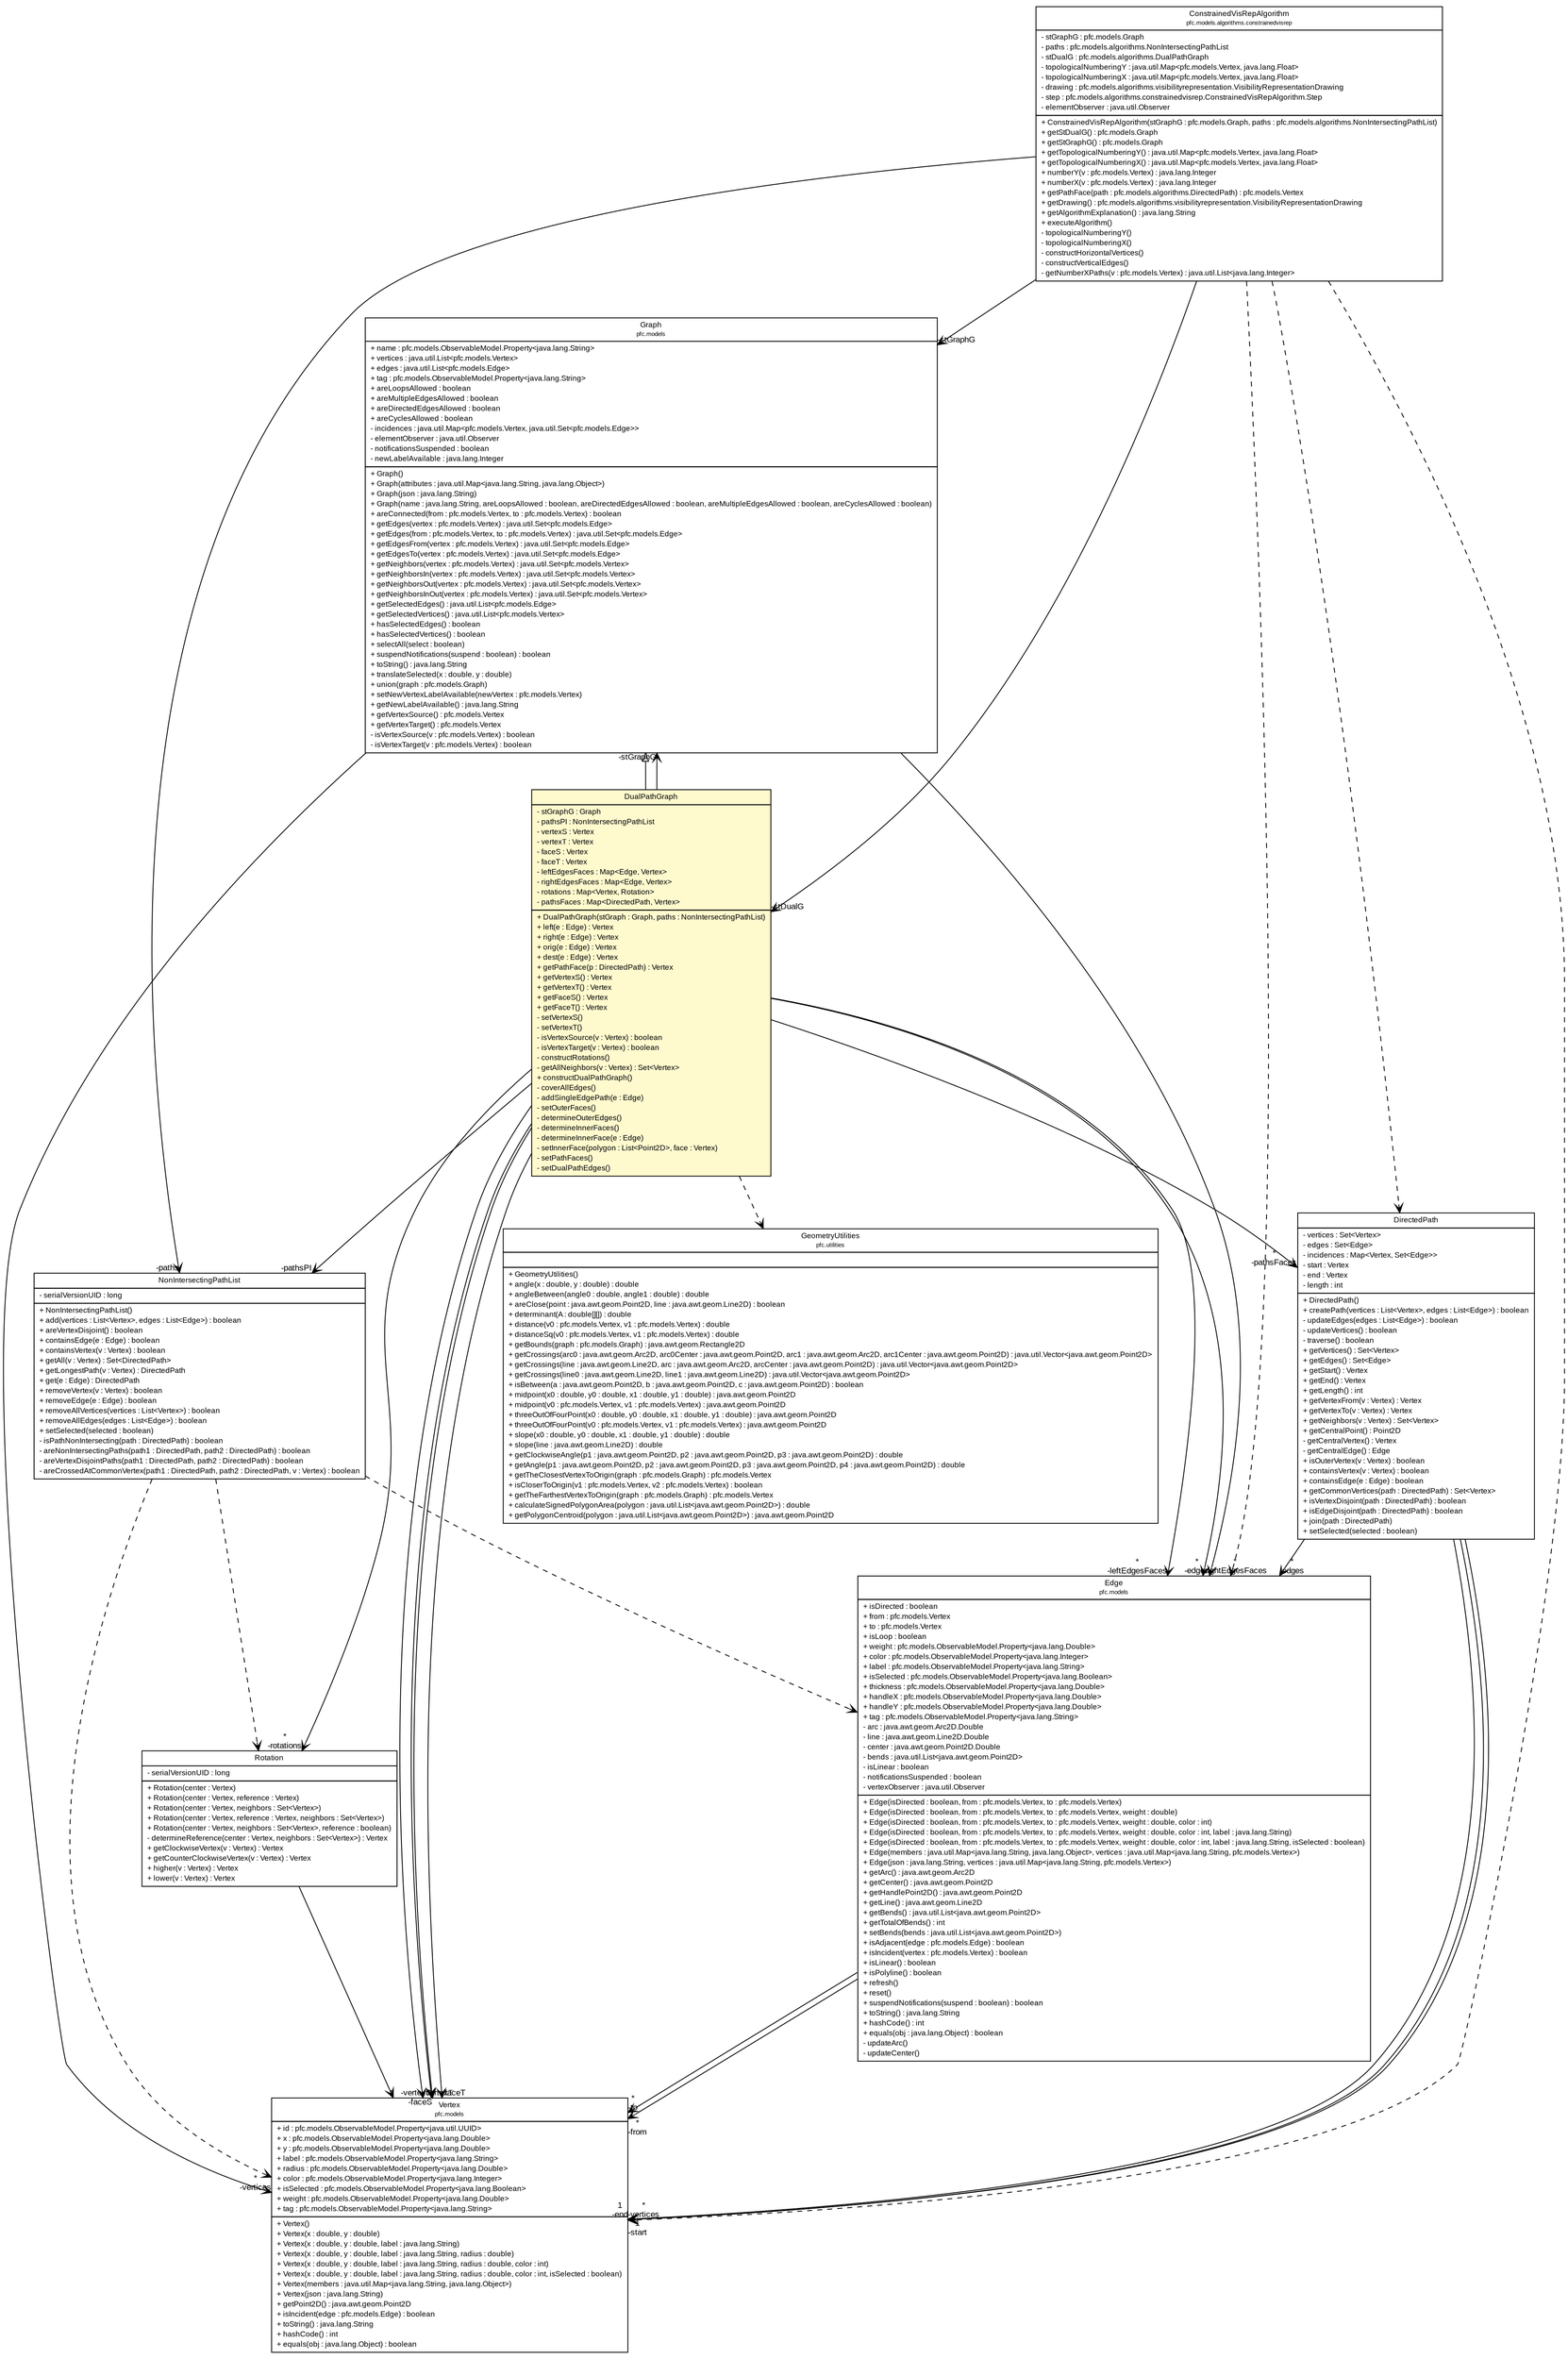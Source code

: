 #!/usr/local/bin/dot
#
# Class diagram 
# Generated by UMLGraph version R5_6 (http://www.umlgraph.org/)
#

digraph G {
	edge [fontname="arial",fontsize=10,labelfontname="arial",labelfontsize=10];
	node [fontname="arial",fontsize=10,shape=plaintext];
	nodesep=0.25;
	ranksep=0.5;
	// pfc.models.Vertex
	c6515 [label=<<table title="pfc.models.Vertex" border="0" cellborder="1" cellspacing="0" cellpadding="2" port="p" href="../Vertex.html">
		<tr><td><table border="0" cellspacing="0" cellpadding="1">
<tr><td align="center" balign="center"> Vertex </td></tr>
<tr><td align="center" balign="center"><font point-size="7.0"> pfc.models </font></td></tr>
		</table></td></tr>
		<tr><td><table border="0" cellspacing="0" cellpadding="1">
<tr><td align="left" balign="left"> + id : pfc.models.ObservableModel.Property&lt;java.util.UUID&gt; </td></tr>
<tr><td align="left" balign="left"> + x : pfc.models.ObservableModel.Property&lt;java.lang.Double&gt; </td></tr>
<tr><td align="left" balign="left"> + y : pfc.models.ObservableModel.Property&lt;java.lang.Double&gt; </td></tr>
<tr><td align="left" balign="left"> + label : pfc.models.ObservableModel.Property&lt;java.lang.String&gt; </td></tr>
<tr><td align="left" balign="left"> + radius : pfc.models.ObservableModel.Property&lt;java.lang.Double&gt; </td></tr>
<tr><td align="left" balign="left"> + color : pfc.models.ObservableModel.Property&lt;java.lang.Integer&gt; </td></tr>
<tr><td align="left" balign="left"> + isSelected : pfc.models.ObservableModel.Property&lt;java.lang.Boolean&gt; </td></tr>
<tr><td align="left" balign="left"> + weight : pfc.models.ObservableModel.Property&lt;java.lang.Double&gt; </td></tr>
<tr><td align="left" balign="left"> + tag : pfc.models.ObservableModel.Property&lt;java.lang.String&gt; </td></tr>
		</table></td></tr>
		<tr><td><table border="0" cellspacing="0" cellpadding="1">
<tr><td align="left" balign="left"> + Vertex() </td></tr>
<tr><td align="left" balign="left"> + Vertex(x : double, y : double) </td></tr>
<tr><td align="left" balign="left"> + Vertex(x : double, y : double, label : java.lang.String) </td></tr>
<tr><td align="left" balign="left"> + Vertex(x : double, y : double, label : java.lang.String, radius : double) </td></tr>
<tr><td align="left" balign="left"> + Vertex(x : double, y : double, label : java.lang.String, radius : double, color : int) </td></tr>
<tr><td align="left" balign="left"> + Vertex(x : double, y : double, label : java.lang.String, radius : double, color : int, isSelected : boolean) </td></tr>
<tr><td align="left" balign="left"> + Vertex(members : java.util.Map&lt;java.lang.String, java.lang.Object&gt;) </td></tr>
<tr><td align="left" balign="left"> + Vertex(json : java.lang.String) </td></tr>
<tr><td align="left" balign="left"> + getPoint2D() : java.awt.geom.Point2D </td></tr>
<tr><td align="left" balign="left"> + isIncident(edge : pfc.models.Edge) : boolean </td></tr>
<tr><td align="left" balign="left"> + toString() : java.lang.String </td></tr>
<tr><td align="left" balign="left"> + hashCode() : int </td></tr>
<tr><td align="left" balign="left"> + equals(obj : java.lang.Object) : boolean </td></tr>
		</table></td></tr>
		</table>>, URL="../Vertex.html", fontname="arial", fontcolor="black", fontsize=9.0];
	// pfc.models.Graph
	c6519 [label=<<table title="pfc.models.Graph" border="0" cellborder="1" cellspacing="0" cellpadding="2" port="p" href="../Graph.html">
		<tr><td><table border="0" cellspacing="0" cellpadding="1">
<tr><td align="center" balign="center"> Graph </td></tr>
<tr><td align="center" balign="center"><font point-size="7.0"> pfc.models </font></td></tr>
		</table></td></tr>
		<tr><td><table border="0" cellspacing="0" cellpadding="1">
<tr><td align="left" balign="left"> + name : pfc.models.ObservableModel.Property&lt;java.lang.String&gt; </td></tr>
<tr><td align="left" balign="left"> + vertices : java.util.List&lt;pfc.models.Vertex&gt; </td></tr>
<tr><td align="left" balign="left"> + edges : java.util.List&lt;pfc.models.Edge&gt; </td></tr>
<tr><td align="left" balign="left"> + tag : pfc.models.ObservableModel.Property&lt;java.lang.String&gt; </td></tr>
<tr><td align="left" balign="left"> + areLoopsAllowed : boolean </td></tr>
<tr><td align="left" balign="left"> + areMultipleEdgesAllowed : boolean </td></tr>
<tr><td align="left" balign="left"> + areDirectedEdgesAllowed : boolean </td></tr>
<tr><td align="left" balign="left"> + areCyclesAllowed : boolean </td></tr>
<tr><td align="left" balign="left"> - incidences : java.util.Map&lt;pfc.models.Vertex, java.util.Set&lt;pfc.models.Edge&gt;&gt; </td></tr>
<tr><td align="left" balign="left"> - elementObserver : java.util.Observer </td></tr>
<tr><td align="left" balign="left"> - notificationsSuspended : boolean </td></tr>
<tr><td align="left" balign="left"> - newLabelAvailable : java.lang.Integer </td></tr>
		</table></td></tr>
		<tr><td><table border="0" cellspacing="0" cellpadding="1">
<tr><td align="left" balign="left"> + Graph() </td></tr>
<tr><td align="left" balign="left"> + Graph(attributes : java.util.Map&lt;java.lang.String, java.lang.Object&gt;) </td></tr>
<tr><td align="left" balign="left"> + Graph(json : java.lang.String) </td></tr>
<tr><td align="left" balign="left"> + Graph(name : java.lang.String, areLoopsAllowed : boolean, areDirectedEdgesAllowed : boolean, areMultipleEdgesAllowed : boolean, areCyclesAllowed : boolean) </td></tr>
<tr><td align="left" balign="left"> + areConnected(from : pfc.models.Vertex, to : pfc.models.Vertex) : boolean </td></tr>
<tr><td align="left" balign="left"> + getEdges(vertex : pfc.models.Vertex) : java.util.Set&lt;pfc.models.Edge&gt; </td></tr>
<tr><td align="left" balign="left"> + getEdges(from : pfc.models.Vertex, to : pfc.models.Vertex) : java.util.Set&lt;pfc.models.Edge&gt; </td></tr>
<tr><td align="left" balign="left"> + getEdgesFrom(vertex : pfc.models.Vertex) : java.util.Set&lt;pfc.models.Edge&gt; </td></tr>
<tr><td align="left" balign="left"> + getEdgesTo(vertex : pfc.models.Vertex) : java.util.Set&lt;pfc.models.Edge&gt; </td></tr>
<tr><td align="left" balign="left"> + getNeighbors(vertex : pfc.models.Vertex) : java.util.Set&lt;pfc.models.Vertex&gt; </td></tr>
<tr><td align="left" balign="left"> + getNeighborsIn(vertex : pfc.models.Vertex) : java.util.Set&lt;pfc.models.Vertex&gt; </td></tr>
<tr><td align="left" balign="left"> + getNeighborsOut(vertex : pfc.models.Vertex) : java.util.Set&lt;pfc.models.Vertex&gt; </td></tr>
<tr><td align="left" balign="left"> + getNeighborsInOut(vertex : pfc.models.Vertex) : java.util.Set&lt;pfc.models.Vertex&gt; </td></tr>
<tr><td align="left" balign="left"> + getSelectedEdges() : java.util.List&lt;pfc.models.Edge&gt; </td></tr>
<tr><td align="left" balign="left"> + getSelectedVertices() : java.util.List&lt;pfc.models.Vertex&gt; </td></tr>
<tr><td align="left" balign="left"> + hasSelectedEdges() : boolean </td></tr>
<tr><td align="left" balign="left"> + hasSelectedVertices() : boolean </td></tr>
<tr><td align="left" balign="left"> + selectAll(select : boolean) </td></tr>
<tr><td align="left" balign="left"> + suspendNotifications(suspend : boolean) : boolean </td></tr>
<tr><td align="left" balign="left"> + toString() : java.lang.String </td></tr>
<tr><td align="left" balign="left"> + translateSelected(x : double, y : double) </td></tr>
<tr><td align="left" balign="left"> + union(graph : pfc.models.Graph) </td></tr>
<tr><td align="left" balign="left"> + setNewVertexLabelAvailable(newVertex : pfc.models.Vertex) </td></tr>
<tr><td align="left" balign="left"> + getNewLabelAvailable() : java.lang.String </td></tr>
<tr><td align="left" balign="left"> + getVertexSource() : pfc.models.Vertex </td></tr>
<tr><td align="left" balign="left"> + getVertexTarget() : pfc.models.Vertex </td></tr>
<tr><td align="left" balign="left"> - isVertexSource(v : pfc.models.Vertex) : boolean </td></tr>
<tr><td align="left" balign="left"> - isVertexTarget(v : pfc.models.Vertex) : boolean </td></tr>
		</table></td></tr>
		</table>>, URL="../Graph.html", fontname="arial", fontcolor="black", fontsize=9.0];
	// pfc.models.Edge
	c6520 [label=<<table title="pfc.models.Edge" border="0" cellborder="1" cellspacing="0" cellpadding="2" port="p" href="../Edge.html">
		<tr><td><table border="0" cellspacing="0" cellpadding="1">
<tr><td align="center" balign="center"> Edge </td></tr>
<tr><td align="center" balign="center"><font point-size="7.0"> pfc.models </font></td></tr>
		</table></td></tr>
		<tr><td><table border="0" cellspacing="0" cellpadding="1">
<tr><td align="left" balign="left"> + isDirected : boolean </td></tr>
<tr><td align="left" balign="left"> + from : pfc.models.Vertex </td></tr>
<tr><td align="left" balign="left"> + to : pfc.models.Vertex </td></tr>
<tr><td align="left" balign="left"> + isLoop : boolean </td></tr>
<tr><td align="left" balign="left"> + weight : pfc.models.ObservableModel.Property&lt;java.lang.Double&gt; </td></tr>
<tr><td align="left" balign="left"> + color : pfc.models.ObservableModel.Property&lt;java.lang.Integer&gt; </td></tr>
<tr><td align="left" balign="left"> + label : pfc.models.ObservableModel.Property&lt;java.lang.String&gt; </td></tr>
<tr><td align="left" balign="left"> + isSelected : pfc.models.ObservableModel.Property&lt;java.lang.Boolean&gt; </td></tr>
<tr><td align="left" balign="left"> + thickness : pfc.models.ObservableModel.Property&lt;java.lang.Double&gt; </td></tr>
<tr><td align="left" balign="left"> + handleX : pfc.models.ObservableModel.Property&lt;java.lang.Double&gt; </td></tr>
<tr><td align="left" balign="left"> + handleY : pfc.models.ObservableModel.Property&lt;java.lang.Double&gt; </td></tr>
<tr><td align="left" balign="left"> + tag : pfc.models.ObservableModel.Property&lt;java.lang.String&gt; </td></tr>
<tr><td align="left" balign="left"> - arc : java.awt.geom.Arc2D.Double </td></tr>
<tr><td align="left" balign="left"> - line : java.awt.geom.Line2D.Double </td></tr>
<tr><td align="left" balign="left"> - center : java.awt.geom.Point2D.Double </td></tr>
<tr><td align="left" balign="left"> - bends : java.util.List&lt;java.awt.geom.Point2D&gt; </td></tr>
<tr><td align="left" balign="left"> - isLinear : boolean </td></tr>
<tr><td align="left" balign="left"> - notificationsSuspended : boolean </td></tr>
<tr><td align="left" balign="left"> - vertexObserver : java.util.Observer </td></tr>
		</table></td></tr>
		<tr><td><table border="0" cellspacing="0" cellpadding="1">
<tr><td align="left" balign="left"> + Edge(isDirected : boolean, from : pfc.models.Vertex, to : pfc.models.Vertex) </td></tr>
<tr><td align="left" balign="left"> + Edge(isDirected : boolean, from : pfc.models.Vertex, to : pfc.models.Vertex, weight : double) </td></tr>
<tr><td align="left" balign="left"> + Edge(isDirected : boolean, from : pfc.models.Vertex, to : pfc.models.Vertex, weight : double, color : int) </td></tr>
<tr><td align="left" balign="left"> + Edge(isDirected : boolean, from : pfc.models.Vertex, to : pfc.models.Vertex, weight : double, color : int, label : java.lang.String) </td></tr>
<tr><td align="left" balign="left"> + Edge(isDirected : boolean, from : pfc.models.Vertex, to : pfc.models.Vertex, weight : double, color : int, label : java.lang.String, isSelected : boolean) </td></tr>
<tr><td align="left" balign="left"> + Edge(members : java.util.Map&lt;java.lang.String, java.lang.Object&gt;, vertices : java.util.Map&lt;java.lang.String, pfc.models.Vertex&gt;) </td></tr>
<tr><td align="left" balign="left"> + Edge(json : java.lang.String, vertices : java.util.Map&lt;java.lang.String, pfc.models.Vertex&gt;) </td></tr>
<tr><td align="left" balign="left"> + getArc() : java.awt.geom.Arc2D </td></tr>
<tr><td align="left" balign="left"> + getCenter() : java.awt.geom.Point2D </td></tr>
<tr><td align="left" balign="left"> + getHandlePoint2D() : java.awt.geom.Point2D </td></tr>
<tr><td align="left" balign="left"> + getLine() : java.awt.geom.Line2D </td></tr>
<tr><td align="left" balign="left"> + getBends() : java.util.List&lt;java.awt.geom.Point2D&gt; </td></tr>
<tr><td align="left" balign="left"> + getTotalOfBends() : int </td></tr>
<tr><td align="left" balign="left"> + setBends(bends : java.util.List&lt;java.awt.geom.Point2D&gt;) </td></tr>
<tr><td align="left" balign="left"> + isAdjacent(edge : pfc.models.Edge) : boolean </td></tr>
<tr><td align="left" balign="left"> + isIncident(vertex : pfc.models.Vertex) : boolean </td></tr>
<tr><td align="left" balign="left"> + isLinear() : boolean </td></tr>
<tr><td align="left" balign="left"> + isPolyline() : boolean </td></tr>
<tr><td align="left" balign="left"> + refresh() </td></tr>
<tr><td align="left" balign="left"> + reset() </td></tr>
<tr><td align="left" balign="left"> + suspendNotifications(suspend : boolean) : boolean </td></tr>
<tr><td align="left" balign="left"> + toString() : java.lang.String </td></tr>
<tr><td align="left" balign="left"> + hashCode() : int </td></tr>
<tr><td align="left" balign="left"> + equals(obj : java.lang.Object) : boolean </td></tr>
<tr><td align="left" balign="left"> - updateArc() </td></tr>
<tr><td align="left" balign="left"> - updateCenter() </td></tr>
		</table></td></tr>
		</table>>, URL="../Edge.html", fontname="arial", fontcolor="black", fontsize=9.0];
	// pfc.models.algorithms.Rotation
	c6522 [label=<<table title="pfc.models.algorithms.Rotation" border="0" cellborder="1" cellspacing="0" cellpadding="2" port="p" href="./Rotation.html">
		<tr><td><table border="0" cellspacing="0" cellpadding="1">
<tr><td align="center" balign="center"> Rotation </td></tr>
		</table></td></tr>
		<tr><td><table border="0" cellspacing="0" cellpadding="1">
<tr><td align="left" balign="left"> - serialVersionUID : long </td></tr>
		</table></td></tr>
		<tr><td><table border="0" cellspacing="0" cellpadding="1">
<tr><td align="left" balign="left"> + Rotation(center : Vertex) </td></tr>
<tr><td align="left" balign="left"> + Rotation(center : Vertex, reference : Vertex) </td></tr>
<tr><td align="left" balign="left"> + Rotation(center : Vertex, neighbors : Set&lt;Vertex&gt;) </td></tr>
<tr><td align="left" balign="left"> + Rotation(center : Vertex, reference : Vertex, neighbors : Set&lt;Vertex&gt;) </td></tr>
<tr><td align="left" balign="left"> + Rotation(center : Vertex, neighbors : Set&lt;Vertex&gt;, reference : boolean) </td></tr>
<tr><td align="left" balign="left"> - determineReference(center : Vertex, neighbors : Set&lt;Vertex&gt;) : Vertex </td></tr>
<tr><td align="left" balign="left"> + getClockwiseVertex(v : Vertex) : Vertex </td></tr>
<tr><td align="left" balign="left"> + getCounterClockwiseVertex(v : Vertex) : Vertex </td></tr>
<tr><td align="left" balign="left"> + higher(v : Vertex) : Vertex </td></tr>
<tr><td align="left" balign="left"> + lower(v : Vertex) : Vertex </td></tr>
		</table></td></tr>
		</table>>, URL="./Rotation.html", fontname="arial", fontcolor="black", fontsize=9.0];
	// pfc.models.algorithms.NonIntersectingPathList
	c6523 [label=<<table title="pfc.models.algorithms.NonIntersectingPathList" border="0" cellborder="1" cellspacing="0" cellpadding="2" port="p" href="./NonIntersectingPathList.html">
		<tr><td><table border="0" cellspacing="0" cellpadding="1">
<tr><td align="center" balign="center"> NonIntersectingPathList </td></tr>
		</table></td></tr>
		<tr><td><table border="0" cellspacing="0" cellpadding="1">
<tr><td align="left" balign="left"> - serialVersionUID : long </td></tr>
		</table></td></tr>
		<tr><td><table border="0" cellspacing="0" cellpadding="1">
<tr><td align="left" balign="left"> + NonIntersectingPathList() </td></tr>
<tr><td align="left" balign="left"> + add(vertices : List&lt;Vertex&gt;, edges : List&lt;Edge&gt;) : boolean </td></tr>
<tr><td align="left" balign="left"> + areVertexDisjoint() : boolean </td></tr>
<tr><td align="left" balign="left"> + containsEdge(e : Edge) : boolean </td></tr>
<tr><td align="left" balign="left"> + containsVertex(v : Vertex) : boolean </td></tr>
<tr><td align="left" balign="left"> + getAll(v : Vertex) : Set&lt;DirectedPath&gt; </td></tr>
<tr><td align="left" balign="left"> + getLongestPath(v : Vertex) : DirectedPath </td></tr>
<tr><td align="left" balign="left"> + get(e : Edge) : DirectedPath </td></tr>
<tr><td align="left" balign="left"> + removeVertex(v : Vertex) : boolean </td></tr>
<tr><td align="left" balign="left"> + removeEdge(e : Edge) : boolean </td></tr>
<tr><td align="left" balign="left"> + removeAllVertices(vertices : List&lt;Vertex&gt;) : boolean </td></tr>
<tr><td align="left" balign="left"> + removeAllEdges(edges : List&lt;Edge&gt;) : boolean </td></tr>
<tr><td align="left" balign="left"> + setSelected(selected : boolean) </td></tr>
<tr><td align="left" balign="left"> - isPathNonIntersecting(path : DirectedPath) : boolean </td></tr>
<tr><td align="left" balign="left"> - areNonIntersectingPaths(path1 : DirectedPath, path2 : DirectedPath) : boolean </td></tr>
<tr><td align="left" balign="left"> - areVertexDisjointPaths(path1 : DirectedPath, path2 : DirectedPath) : boolean </td></tr>
<tr><td align="left" balign="left"> - areCrossedAtCommonVertex(path1 : DirectedPath, path2 : DirectedPath, v : Vertex) : boolean </td></tr>
		</table></td></tr>
		</table>>, URL="./NonIntersectingPathList.html", fontname="arial", fontcolor="black", fontsize=9.0];
	// pfc.models.algorithms.DualPathGraph
	c6524 [label=<<table title="pfc.models.algorithms.DualPathGraph" border="0" cellborder="1" cellspacing="0" cellpadding="2" port="p" bgcolor="lemonChiffon" href="./DualPathGraph.html">
		<tr><td><table border="0" cellspacing="0" cellpadding="1">
<tr><td align="center" balign="center"> DualPathGraph </td></tr>
		</table></td></tr>
		<tr><td><table border="0" cellspacing="0" cellpadding="1">
<tr><td align="left" balign="left"> - stGraphG : Graph </td></tr>
<tr><td align="left" balign="left"> - pathsPI : NonIntersectingPathList </td></tr>
<tr><td align="left" balign="left"> - vertexS : Vertex </td></tr>
<tr><td align="left" balign="left"> - vertexT : Vertex </td></tr>
<tr><td align="left" balign="left"> - faceS : Vertex </td></tr>
<tr><td align="left" balign="left"> - faceT : Vertex </td></tr>
<tr><td align="left" balign="left"> - leftEdgesFaces : Map&lt;Edge, Vertex&gt; </td></tr>
<tr><td align="left" balign="left"> - rightEdgesFaces : Map&lt;Edge, Vertex&gt; </td></tr>
<tr><td align="left" balign="left"> - rotations : Map&lt;Vertex, Rotation&gt; </td></tr>
<tr><td align="left" balign="left"> - pathsFaces : Map&lt;DirectedPath, Vertex&gt; </td></tr>
		</table></td></tr>
		<tr><td><table border="0" cellspacing="0" cellpadding="1">
<tr><td align="left" balign="left"> + DualPathGraph(stGraph : Graph, paths : NonIntersectingPathList) </td></tr>
<tr><td align="left" balign="left"> + left(e : Edge) : Vertex </td></tr>
<tr><td align="left" balign="left"> + right(e : Edge) : Vertex </td></tr>
<tr><td align="left" balign="left"> + orig(e : Edge) : Vertex </td></tr>
<tr><td align="left" balign="left"> + dest(e : Edge) : Vertex </td></tr>
<tr><td align="left" balign="left"> + getPathFace(p : DirectedPath) : Vertex </td></tr>
<tr><td align="left" balign="left"> + getVertexS() : Vertex </td></tr>
<tr><td align="left" balign="left"> + getVertexT() : Vertex </td></tr>
<tr><td align="left" balign="left"> + getFaceS() : Vertex </td></tr>
<tr><td align="left" balign="left"> + getFaceT() : Vertex </td></tr>
<tr><td align="left" balign="left"> - setVertexS() </td></tr>
<tr><td align="left" balign="left"> - setVertexT() </td></tr>
<tr><td align="left" balign="left"> - isVertexSource(v : Vertex) : boolean </td></tr>
<tr><td align="left" balign="left"> - isVertexTarget(v : Vertex) : boolean </td></tr>
<tr><td align="left" balign="left"> - constructRotations() </td></tr>
<tr><td align="left" balign="left"> - getAllNeighbors(v : Vertex) : Set&lt;Vertex&gt; </td></tr>
<tr><td align="left" balign="left"> + constructDualPathGraph() </td></tr>
<tr><td align="left" balign="left"> - coverAllEdges() </td></tr>
<tr><td align="left" balign="left"> - addSingleEdgePath(e : Edge) </td></tr>
<tr><td align="left" balign="left"> - setOuterFaces() </td></tr>
<tr><td align="left" balign="left"> - determineOuterEdges() </td></tr>
<tr><td align="left" balign="left"> - determineInnerFaces() </td></tr>
<tr><td align="left" balign="left"> - determineInnerFace(e : Edge) </td></tr>
<tr><td align="left" balign="left"> - setInnerFace(polygon : List&lt;Point2D&gt;, face : Vertex) </td></tr>
<tr><td align="left" balign="left"> - setPathFaces() </td></tr>
<tr><td align="left" balign="left"> - setDualPathEdges() </td></tr>
		</table></td></tr>
		</table>>, URL="./DualPathGraph.html", fontname="arial", fontcolor="black", fontsize=9.0];
	// pfc.models.algorithms.DirectedPath
	c6526 [label=<<table title="pfc.models.algorithms.DirectedPath" border="0" cellborder="1" cellspacing="0" cellpadding="2" port="p" href="./DirectedPath.html">
		<tr><td><table border="0" cellspacing="0" cellpadding="1">
<tr><td align="center" balign="center"> DirectedPath </td></tr>
		</table></td></tr>
		<tr><td><table border="0" cellspacing="0" cellpadding="1">
<tr><td align="left" balign="left"> - vertices : Set&lt;Vertex&gt; </td></tr>
<tr><td align="left" balign="left"> - edges : Set&lt;Edge&gt; </td></tr>
<tr><td align="left" balign="left"> - incidences : Map&lt;Vertex, Set&lt;Edge&gt;&gt; </td></tr>
<tr><td align="left" balign="left"> - start : Vertex </td></tr>
<tr><td align="left" balign="left"> - end : Vertex </td></tr>
<tr><td align="left" balign="left"> - length : int </td></tr>
		</table></td></tr>
		<tr><td><table border="0" cellspacing="0" cellpadding="1">
<tr><td align="left" balign="left"> + DirectedPath() </td></tr>
<tr><td align="left" balign="left"> + createPath(vertices : List&lt;Vertex&gt;, edges : List&lt;Edge&gt;) : boolean </td></tr>
<tr><td align="left" balign="left"> - updateEdges(edges : List&lt;Edge&gt;) : boolean </td></tr>
<tr><td align="left" balign="left"> - updateVertices() : boolean </td></tr>
<tr><td align="left" balign="left"> - traverse() : boolean </td></tr>
<tr><td align="left" balign="left"> + getVertices() : Set&lt;Vertex&gt; </td></tr>
<tr><td align="left" balign="left"> + getEdges() : Set&lt;Edge&gt; </td></tr>
<tr><td align="left" balign="left"> + getStart() : Vertex </td></tr>
<tr><td align="left" balign="left"> + getEnd() : Vertex </td></tr>
<tr><td align="left" balign="left"> + getLength() : int </td></tr>
<tr><td align="left" balign="left"> + getVertexFrom(v : Vertex) : Vertex </td></tr>
<tr><td align="left" balign="left"> + getVertexTo(v : Vertex) : Vertex </td></tr>
<tr><td align="left" balign="left"> + getNeighbors(v : Vertex) : Set&lt;Vertex&gt; </td></tr>
<tr><td align="left" balign="left"> + getCentralPoint() : Point2D </td></tr>
<tr><td align="left" balign="left"> - getCentralVertex() : Vertex </td></tr>
<tr><td align="left" balign="left"> - getCentralEdge() : Edge </td></tr>
<tr><td align="left" balign="left"> + isOuterVertex(v : Vertex) : boolean </td></tr>
<tr><td align="left" balign="left"> + containsVertex(v : Vertex) : boolean </td></tr>
<tr><td align="left" balign="left"> + containsEdge(e : Edge) : boolean </td></tr>
<tr><td align="left" balign="left"> + getCommonVertices(path : DirectedPath) : Set&lt;Vertex&gt; </td></tr>
<tr><td align="left" balign="left"> + isVertexDisjoint(path : DirectedPath) : boolean </td></tr>
<tr><td align="left" balign="left"> + isEdgeDisjoint(path : DirectedPath) : boolean </td></tr>
<tr><td align="left" balign="left"> + join(path : DirectedPath) </td></tr>
<tr><td align="left" balign="left"> + setSelected(selected : boolean) </td></tr>
		</table></td></tr>
		</table>>, URL="./DirectedPath.html", fontname="arial", fontcolor="black", fontsize=9.0];
	// pfc.models.algorithms.constrainedvisrep.ConstrainedVisRepAlgorithm
	c6529 [label=<<table title="pfc.models.algorithms.constrainedvisrep.ConstrainedVisRepAlgorithm" border="0" cellborder="1" cellspacing="0" cellpadding="2" port="p" href="./constrainedvisrep/ConstrainedVisRepAlgorithm.html">
		<tr><td><table border="0" cellspacing="0" cellpadding="1">
<tr><td align="center" balign="center"> ConstrainedVisRepAlgorithm </td></tr>
<tr><td align="center" balign="center"><font point-size="7.0"> pfc.models.algorithms.constrainedvisrep </font></td></tr>
		</table></td></tr>
		<tr><td><table border="0" cellspacing="0" cellpadding="1">
<tr><td align="left" balign="left"> - stGraphG : pfc.models.Graph </td></tr>
<tr><td align="left" balign="left"> - paths : pfc.models.algorithms.NonIntersectingPathList </td></tr>
<tr><td align="left" balign="left"> - stDualG : pfc.models.algorithms.DualPathGraph </td></tr>
<tr><td align="left" balign="left"> - topologicalNumberingY : java.util.Map&lt;pfc.models.Vertex, java.lang.Float&gt; </td></tr>
<tr><td align="left" balign="left"> - topologicalNumberingX : java.util.Map&lt;pfc.models.Vertex, java.lang.Float&gt; </td></tr>
<tr><td align="left" balign="left"> - drawing : pfc.models.algorithms.visibilityrepresentation.VisibilityRepresentationDrawing </td></tr>
<tr><td align="left" balign="left"> - step : pfc.models.algorithms.constrainedvisrep.ConstrainedVisRepAlgorithm.Step </td></tr>
<tr><td align="left" balign="left"> - elementObserver : java.util.Observer </td></tr>
		</table></td></tr>
		<tr><td><table border="0" cellspacing="0" cellpadding="1">
<tr><td align="left" balign="left"> + ConstrainedVisRepAlgorithm(stGraphG : pfc.models.Graph, paths : pfc.models.algorithms.NonIntersectingPathList) </td></tr>
<tr><td align="left" balign="left"> + getStDualG() : pfc.models.Graph </td></tr>
<tr><td align="left" balign="left"> + getStGraphG() : pfc.models.Graph </td></tr>
<tr><td align="left" balign="left"> + getTopologicalNumberingY() : java.util.Map&lt;pfc.models.Vertex, java.lang.Float&gt; </td></tr>
<tr><td align="left" balign="left"> + getTopologicalNumberingX() : java.util.Map&lt;pfc.models.Vertex, java.lang.Float&gt; </td></tr>
<tr><td align="left" balign="left"> + numberY(v : pfc.models.Vertex) : java.lang.Integer </td></tr>
<tr><td align="left" balign="left"> + numberX(v : pfc.models.Vertex) : java.lang.Integer </td></tr>
<tr><td align="left" balign="left"> + getPathFace(path : pfc.models.algorithms.DirectedPath) : pfc.models.Vertex </td></tr>
<tr><td align="left" balign="left"> + getDrawing() : pfc.models.algorithms.visibilityrepresentation.VisibilityRepresentationDrawing </td></tr>
<tr><td align="left" balign="left"> + getAlgorithmExplanation() : java.lang.String </td></tr>
<tr><td align="left" balign="left"> + executeAlgorithm() </td></tr>
<tr><td align="left" balign="left"> - topologicalNumberingY() </td></tr>
<tr><td align="left" balign="left"> - topologicalNumberingX() </td></tr>
<tr><td align="left" balign="left"> - constructHorizontalVertices() </td></tr>
<tr><td align="left" balign="left"> - constructVerticalEdges() </td></tr>
<tr><td align="left" balign="left"> - getNumberXPaths(v : pfc.models.Vertex) : java.util.List&lt;java.lang.Integer&gt; </td></tr>
		</table></td></tr>
		</table>>, URL="./constrainedvisrep/ConstrainedVisRepAlgorithm.html", fontname="arial", fontcolor="black", fontsize=9.0];
	// pfc.utilities.GeometryUtilities
	c6567 [label=<<table title="pfc.utilities.GeometryUtilities" border="0" cellborder="1" cellspacing="0" cellpadding="2" port="p" href="../../utilities/GeometryUtilities.html">
		<tr><td><table border="0" cellspacing="0" cellpadding="1">
<tr><td align="center" balign="center"> GeometryUtilities </td></tr>
<tr><td align="center" balign="center"><font point-size="7.0"> pfc.utilities </font></td></tr>
		</table></td></tr>
		<tr><td><table border="0" cellspacing="0" cellpadding="1">
<tr><td align="left" balign="left">  </td></tr>
		</table></td></tr>
		<tr><td><table border="0" cellspacing="0" cellpadding="1">
<tr><td align="left" balign="left"> + GeometryUtilities() </td></tr>
<tr><td align="left" balign="left"> + angle(x : double, y : double) : double </td></tr>
<tr><td align="left" balign="left"> + angleBetween(angle0 : double, angle1 : double) : double </td></tr>
<tr><td align="left" balign="left"> + areClose(point : java.awt.geom.Point2D, line : java.awt.geom.Line2D) : boolean </td></tr>
<tr><td align="left" balign="left"> + determinant(A : double[][]) : double </td></tr>
<tr><td align="left" balign="left"> + distance(v0 : pfc.models.Vertex, v1 : pfc.models.Vertex) : double </td></tr>
<tr><td align="left" balign="left"> + distanceSq(v0 : pfc.models.Vertex, v1 : pfc.models.Vertex) : double </td></tr>
<tr><td align="left" balign="left"> + getBounds(graph : pfc.models.Graph) : java.awt.geom.Rectangle2D </td></tr>
<tr><td align="left" balign="left"> + getCrossings(arc0 : java.awt.geom.Arc2D, arc0Center : java.awt.geom.Point2D, arc1 : java.awt.geom.Arc2D, arc1Center : java.awt.geom.Point2D) : java.util.Vector&lt;java.awt.geom.Point2D&gt; </td></tr>
<tr><td align="left" balign="left"> + getCrossings(line : java.awt.geom.Line2D, arc : java.awt.geom.Arc2D, arcCenter : java.awt.geom.Point2D) : java.util.Vector&lt;java.awt.geom.Point2D&gt; </td></tr>
<tr><td align="left" balign="left"> + getCrossings(line0 : java.awt.geom.Line2D, line1 : java.awt.geom.Line2D) : java.util.Vector&lt;java.awt.geom.Point2D&gt; </td></tr>
<tr><td align="left" balign="left"> + isBetween(a : java.awt.geom.Point2D, b : java.awt.geom.Point2D, c : java.awt.geom.Point2D) : boolean </td></tr>
<tr><td align="left" balign="left"> + midpoint(x0 : double, y0 : double, x1 : double, y1 : double) : java.awt.geom.Point2D </td></tr>
<tr><td align="left" balign="left"> + midpoint(v0 : pfc.models.Vertex, v1 : pfc.models.Vertex) : java.awt.geom.Point2D </td></tr>
<tr><td align="left" balign="left"> + threeOutOfFourPoint(x0 : double, y0 : double, x1 : double, y1 : double) : java.awt.geom.Point2D </td></tr>
<tr><td align="left" balign="left"> + threeOutOfFourPoint(v0 : pfc.models.Vertex, v1 : pfc.models.Vertex) : java.awt.geom.Point2D </td></tr>
<tr><td align="left" balign="left"> + slope(x0 : double, y0 : double, x1 : double, y1 : double) : double </td></tr>
<tr><td align="left" balign="left"> + slope(line : java.awt.geom.Line2D) : double </td></tr>
<tr><td align="left" balign="left"> + getClockwiseAngle(p1 : java.awt.geom.Point2D, p2 : java.awt.geom.Point2D, p3 : java.awt.geom.Point2D) : double </td></tr>
<tr><td align="left" balign="left"> + getAngle(p1 : java.awt.geom.Point2D, p2 : java.awt.geom.Point2D, p3 : java.awt.geom.Point2D, p4 : java.awt.geom.Point2D) : double </td></tr>
<tr><td align="left" balign="left"> + getTheClosestVertexToOrigin(graph : pfc.models.Graph) : pfc.models.Vertex </td></tr>
<tr><td align="left" balign="left"> + isCloserToOrigin(v1 : pfc.models.Vertex, v2 : pfc.models.Vertex) : boolean </td></tr>
<tr><td align="left" balign="left"> + getTheFarthestVertexToOrigin(graph : pfc.models.Graph) : pfc.models.Vertex </td></tr>
<tr><td align="left" balign="left"> + calculateSignedPolygonArea(polygon : java.util.List&lt;java.awt.geom.Point2D&gt;) : double </td></tr>
<tr><td align="left" balign="left"> + getPolygonCentroid(polygon : java.util.List&lt;java.awt.geom.Point2D&gt;) : java.awt.geom.Point2D </td></tr>
		</table></td></tr>
		</table>>, URL="../../utilities/GeometryUtilities.html", fontname="arial", fontcolor="black", fontsize=9.0];
	// pfc.models.Graph NAVASSOC pfc.models.Vertex
	c6519:p -> c6515:p [taillabel="", label="", headlabel="*\n-vertices", fontname="arial", fontcolor="black", fontsize=10.0, color="black", arrowhead=open];
	// pfc.models.Graph NAVASSOC pfc.models.Edge
	c6519:p -> c6520:p [taillabel="", label="", headlabel="*\n-edges", fontname="arial", fontcolor="black", fontsize=10.0, color="black", arrowhead=open];
	// pfc.models.Edge NAVASSOC pfc.models.Vertex
	c6520:p -> c6515:p [taillabel="", label="", headlabel="*\n-to", fontname="arial", fontcolor="black", fontsize=10.0, color="black", arrowhead=open];
	// pfc.models.Edge NAVASSOC pfc.models.Vertex
	c6520:p -> c6515:p [taillabel="", label="", headlabel="*\n-from", fontname="arial", fontcolor="black", fontsize=10.0, color="black", arrowhead=open];
	// pfc.models.algorithms.Rotation NAVASSOC pfc.models.Vertex
	c6522:p -> c6515:p [taillabel="", label="", headlabel="*\n", fontname="arial", fontcolor="black", fontsize=10.0, color="black", arrowhead=open];
	// pfc.models.algorithms.NonIntersectingPathList DEPEND pfc.models.Edge
	c6523:p -> c6520:p [taillabel="", label="", headlabel="", fontname="arial", fontcolor="black", fontsize=10.0, color="black", arrowhead=open, style=dashed];
	// pfc.models.algorithms.NonIntersectingPathList DEPEND pfc.models.Vertex
	c6523:p -> c6515:p [taillabel="", label="", headlabel="", fontname="arial", fontcolor="black", fontsize=10.0, color="black", arrowhead=open, style=dashed];
	// pfc.models.algorithms.NonIntersectingPathList DEPEND pfc.models.algorithms.Rotation
	c6523:p -> c6522:p [taillabel="", label="", headlabel="", fontname="arial", fontcolor="black", fontsize=10.0, color="black", arrowhead=open, style=dashed];
	//pfc.models.algorithms.DualPathGraph extends pfc.models.Graph
	c6519:p -> c6524:p [dir=back,arrowtail=empty];
	// pfc.models.algorithms.DualPathGraph NAVASSOC pfc.models.Graph
	c6524:p -> c6519:p [taillabel="", label="", headlabel="-stGraphG", fontname="arial", fontcolor="black", fontsize=10.0, color="black", arrowhead=open];
	// pfc.models.algorithms.DualPathGraph NAVASSOC pfc.models.algorithms.NonIntersectingPathList
	c6524:p -> c6523:p [taillabel="", label="", headlabel="-pathsPI", fontname="arial", fontcolor="black", fontsize=10.0, color="black", arrowhead=open];
	// pfc.models.algorithms.DualPathGraph NAVASSOC pfc.models.Vertex
	c6524:p -> c6515:p [taillabel="", label="", headlabel="-vertexS", fontname="arial", fontcolor="black", fontsize=10.0, color="black", arrowhead=open];
	// pfc.models.algorithms.DualPathGraph NAVASSOC pfc.models.Vertex
	c6524:p -> c6515:p [taillabel="", label="", headlabel="-vertexT", fontname="arial", fontcolor="black", fontsize=10.0, color="black", arrowhead=open];
	// pfc.models.algorithms.DualPathGraph NAVASSOC pfc.models.Vertex
	c6524:p -> c6515:p [taillabel="", label="", headlabel="-faceS", fontname="arial", fontcolor="black", fontsize=10.0, color="black", arrowhead=open];
	// pfc.models.algorithms.DualPathGraph NAVASSOC pfc.models.Vertex
	c6524:p -> c6515:p [taillabel="", label="", headlabel="-faceT", fontname="arial", fontcolor="black", fontsize=10.0, color="black", arrowhead=open];
	// pfc.models.algorithms.DualPathGraph NAVASSOC pfc.models.Edge
	c6524:p -> c6520:p [taillabel="", label="", headlabel="*\n-leftEdgesFaces", fontname="arial", fontcolor="black", fontsize=10.0, color="black", arrowhead=open];
	// pfc.models.algorithms.DualPathGraph NAVASSOC pfc.models.Edge
	c6524:p -> c6520:p [taillabel="", label="", headlabel="*\n-rightEdgesFaces", fontname="arial", fontcolor="black", fontsize=10.0, color="black", arrowhead=open];
	// pfc.models.algorithms.DualPathGraph NAVASSOC pfc.models.algorithms.Rotation
	c6524:p -> c6522:p [taillabel="", label="", headlabel="*\n-rotations", fontname="arial", fontcolor="black", fontsize=10.0, color="black", arrowhead=open];
	// pfc.models.algorithms.DualPathGraph NAVASSOC pfc.models.algorithms.DirectedPath
	c6524:p -> c6526:p [taillabel="", label="", headlabel="*\n-pathsFaces", fontname="arial", fontcolor="black", fontsize=10.0, color="black", arrowhead=open];
	// pfc.models.algorithms.DualPathGraph DEPEND pfc.utilities.GeometryUtilities
	c6524:p -> c6567:p [taillabel="", label="", headlabel="", fontname="arial", fontcolor="black", fontsize=10.0, color="black", arrowhead=open, style=dashed];
	// pfc.models.algorithms.DirectedPath NAVASSOC pfc.models.Vertex
	c6526:p -> c6515:p [taillabel="", label="", headlabel="*\n-vertices", fontname="arial", fontcolor="black", fontsize=10.0, color="black", arrowhead=open];
	// pfc.models.algorithms.DirectedPath NAVASSOC pfc.models.Edge
	c6526:p -> c6520:p [taillabel="", label="", headlabel="*\n-edges", fontname="arial", fontcolor="black", fontsize=10.0, color="black", arrowhead=open];
	// pfc.models.algorithms.DirectedPath NAVASSOC pfc.models.Vertex
	c6526:p -> c6515:p [taillabel="", label="", headlabel="1\n-start", fontname="arial", fontcolor="black", fontsize=10.0, color="black", arrowhead=open];
	// pfc.models.algorithms.DirectedPath NAVASSOC pfc.models.Vertex
	c6526:p -> c6515:p [taillabel="", label="", headlabel="1\n-end", fontname="arial", fontcolor="black", fontsize=10.0, color="black", arrowhead=open];
	// pfc.models.algorithms.constrainedvisrep.ConstrainedVisRepAlgorithm NAVASSOC pfc.models.Graph
	c6529:p -> c6519:p [taillabel="", label="", headlabel="-stGraphG", fontname="arial", fontcolor="black", fontsize=10.0, color="black", arrowhead=open];
	// pfc.models.algorithms.constrainedvisrep.ConstrainedVisRepAlgorithm NAVASSOC pfc.models.algorithms.NonIntersectingPathList
	c6529:p -> c6523:p [taillabel="", label="", headlabel="-paths", fontname="arial", fontcolor="black", fontsize=10.0, color="black", arrowhead=open];
	// pfc.models.algorithms.constrainedvisrep.ConstrainedVisRepAlgorithm NAVASSOC pfc.models.algorithms.DualPathGraph
	c6529:p -> c6524:p [taillabel="", label="", headlabel="-stDualG", fontname="arial", fontcolor="black", fontsize=10.0, color="black", arrowhead=open];
	// pfc.models.algorithms.constrainedvisrep.ConstrainedVisRepAlgorithm DEPEND pfc.models.Edge
	c6529:p -> c6520:p [taillabel="", label="", headlabel="", fontname="arial", fontcolor="black", fontsize=10.0, color="black", arrowhead=open, style=dashed];
	// pfc.models.algorithms.constrainedvisrep.ConstrainedVisRepAlgorithm DEPEND pfc.models.Vertex
	c6529:p -> c6515:p [taillabel="", label="", headlabel="", fontname="arial", fontcolor="black", fontsize=10.0, color="black", arrowhead=open, style=dashed];
	// pfc.models.algorithms.constrainedvisrep.ConstrainedVisRepAlgorithm DEPEND pfc.models.algorithms.DirectedPath
	c6529:p -> c6526:p [taillabel="", label="", headlabel="", fontname="arial", fontcolor="black", fontsize=10.0, color="black", arrowhead=open, style=dashed];
}

